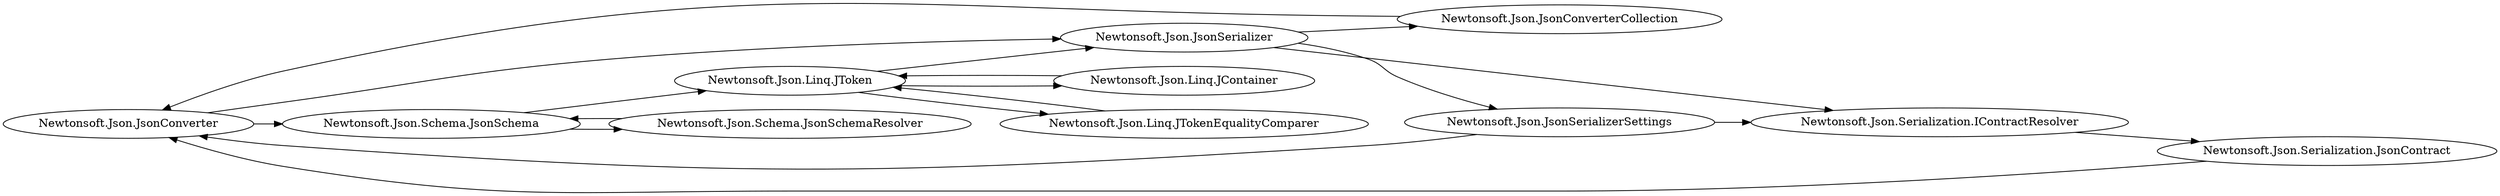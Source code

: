 digraph G {
    page="40,60"; 
    ratio=auto;
    rankdir=LR;
    fontsize=10;
   "Newtonsoft.Json.JsonConverter" -> { rank=none; "Newtonsoft.Json.JsonSerializer"; "Newtonsoft.Json.Schema.JsonSchema" }
   "Newtonsoft.Json.JsonConverterCollection" -> { rank=none; "Newtonsoft.Json.JsonConverter" }
   "Newtonsoft.Json.JsonSerializer" -> { rank=none; "Newtonsoft.Json.JsonConverterCollection"; "Newtonsoft.Json.JsonSerializerSettings"; "Newtonsoft.Json.Serialization.IContractResolver" }
   "Newtonsoft.Json.JsonSerializerSettings" -> { rank=none; "Newtonsoft.Json.JsonConverter"; "Newtonsoft.Json.Serialization.IContractResolver" }
   "Newtonsoft.Json.Linq.JContainer" -> { rank=none; "Newtonsoft.Json.Linq.JToken" }
   "Newtonsoft.Json.Linq.JToken" -> { rank=none; "Newtonsoft.Json.JsonSerializer"; "Newtonsoft.Json.Linq.JContainer"; "Newtonsoft.Json.Linq.JTokenEqualityComparer" }
   "Newtonsoft.Json.Linq.JTokenEqualityComparer" -> { rank=none; "Newtonsoft.Json.Linq.JToken" }
   "Newtonsoft.Json.Schema.JsonSchema" -> { rank=none; "Newtonsoft.Json.Linq.JToken"; "Newtonsoft.Json.Schema.JsonSchemaResolver" }
   "Newtonsoft.Json.Schema.JsonSchemaResolver" -> { rank=none; "Newtonsoft.Json.Schema.JsonSchema" }
   "Newtonsoft.Json.Serialization.IContractResolver" -> { rank=none; "Newtonsoft.Json.Serialization.JsonContract" }
   "Newtonsoft.Json.Serialization.JsonContract" -> { rank=none; "Newtonsoft.Json.JsonConverter" }
   }
